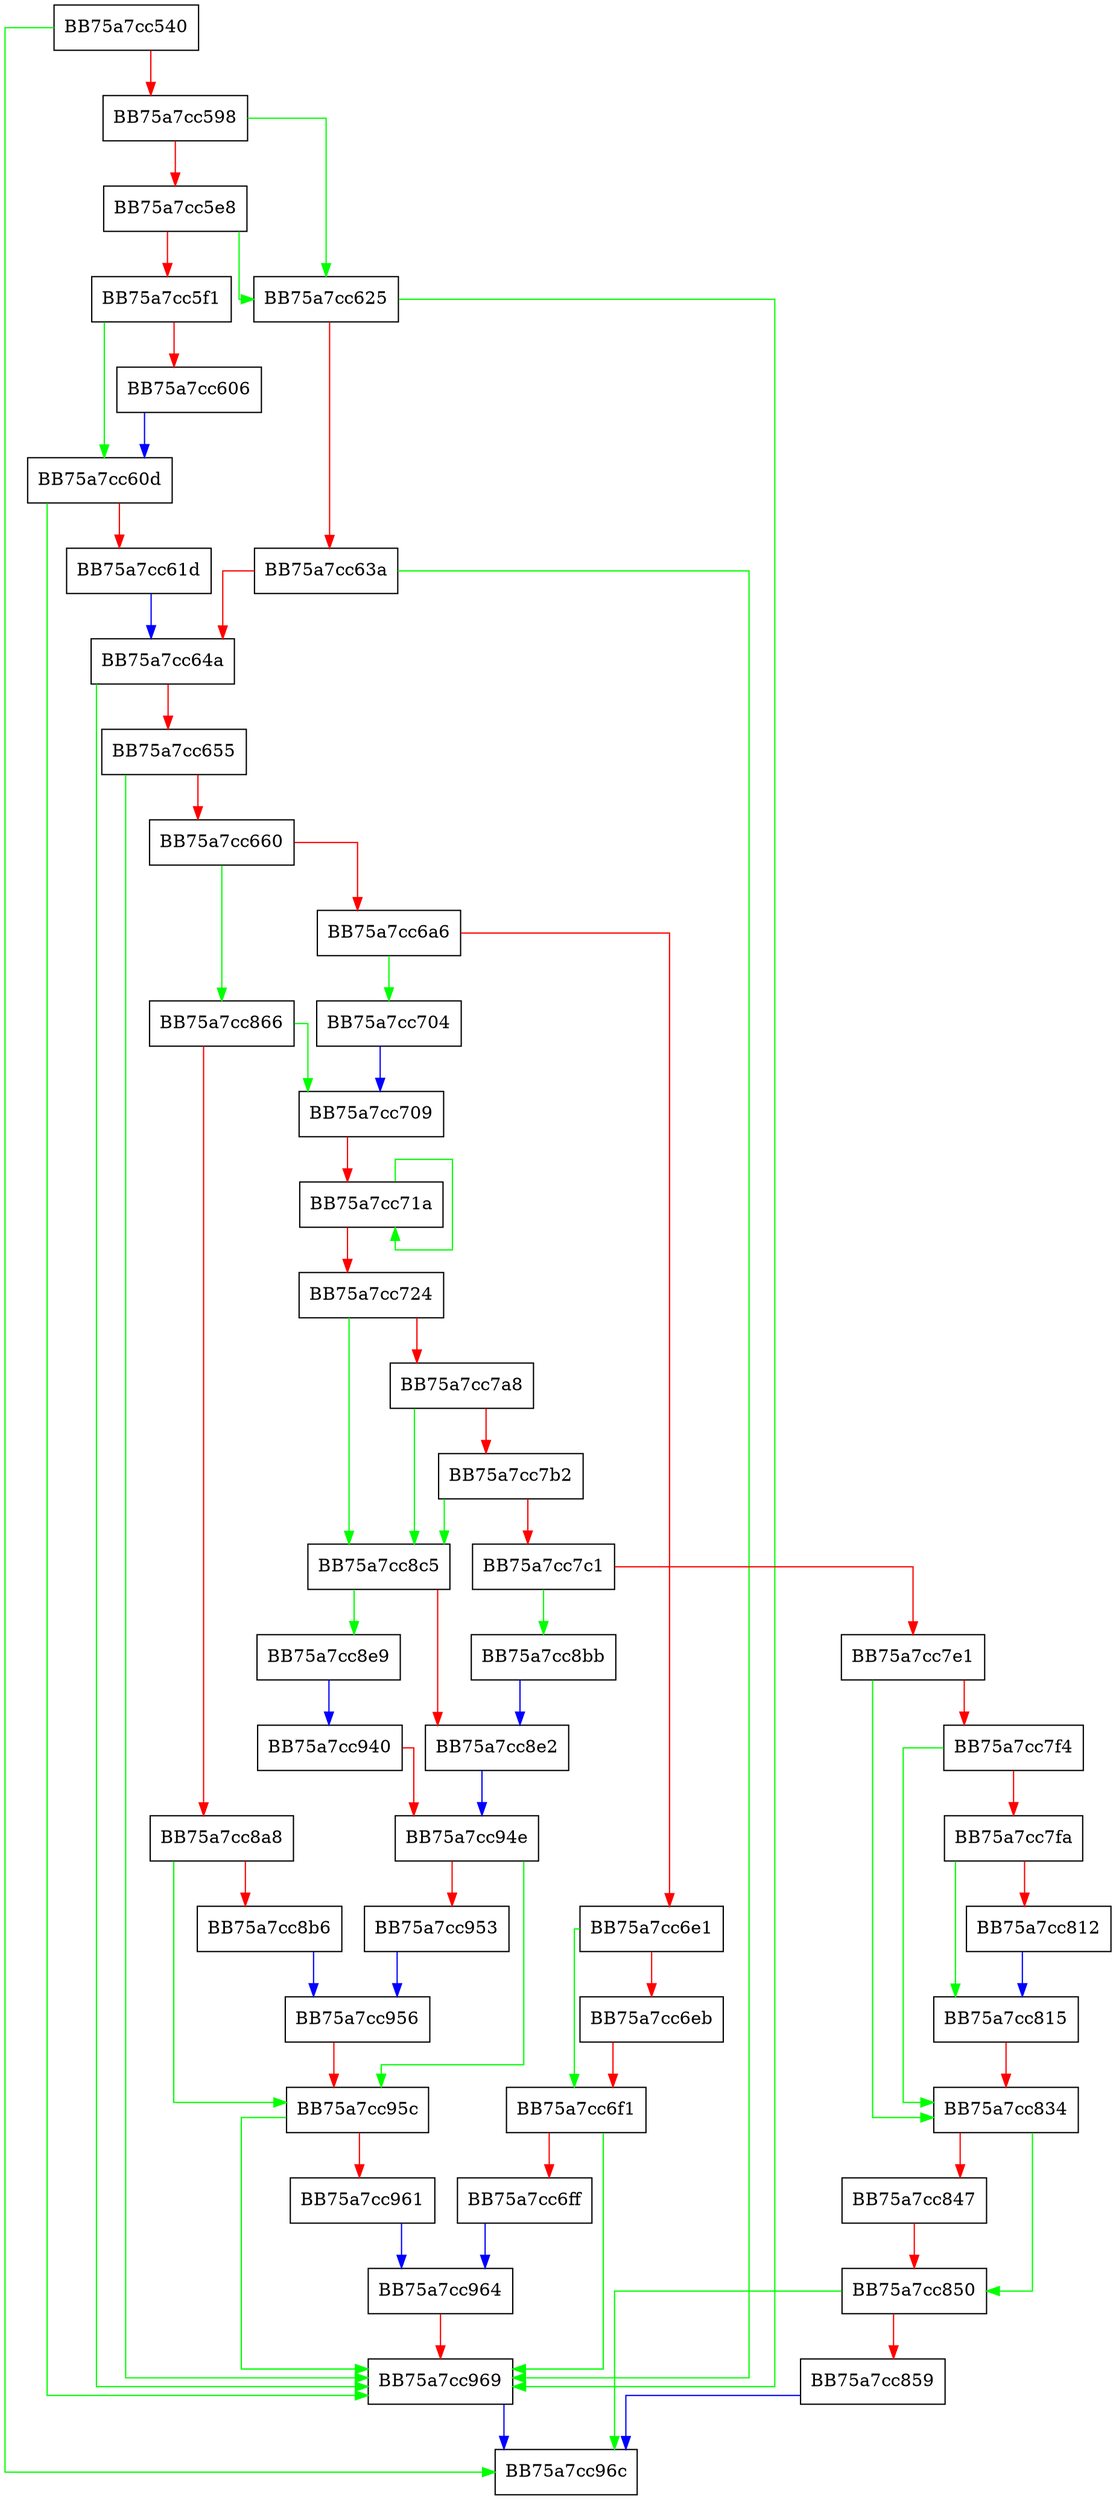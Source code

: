 digraph ShouldReportRule {
  node [shape="box"];
  graph [splines=ortho];
  BB75a7cc540 -> BB75a7cc96c [color="green"];
  BB75a7cc540 -> BB75a7cc598 [color="red"];
  BB75a7cc598 -> BB75a7cc625 [color="green"];
  BB75a7cc598 -> BB75a7cc5e8 [color="red"];
  BB75a7cc5e8 -> BB75a7cc625 [color="green"];
  BB75a7cc5e8 -> BB75a7cc5f1 [color="red"];
  BB75a7cc5f1 -> BB75a7cc60d [color="green"];
  BB75a7cc5f1 -> BB75a7cc606 [color="red"];
  BB75a7cc606 -> BB75a7cc60d [color="blue"];
  BB75a7cc60d -> BB75a7cc969 [color="green"];
  BB75a7cc60d -> BB75a7cc61d [color="red"];
  BB75a7cc61d -> BB75a7cc64a [color="blue"];
  BB75a7cc625 -> BB75a7cc969 [color="green"];
  BB75a7cc625 -> BB75a7cc63a [color="red"];
  BB75a7cc63a -> BB75a7cc969 [color="green"];
  BB75a7cc63a -> BB75a7cc64a [color="red"];
  BB75a7cc64a -> BB75a7cc969 [color="green"];
  BB75a7cc64a -> BB75a7cc655 [color="red"];
  BB75a7cc655 -> BB75a7cc969 [color="green"];
  BB75a7cc655 -> BB75a7cc660 [color="red"];
  BB75a7cc660 -> BB75a7cc866 [color="green"];
  BB75a7cc660 -> BB75a7cc6a6 [color="red"];
  BB75a7cc6a6 -> BB75a7cc704 [color="green"];
  BB75a7cc6a6 -> BB75a7cc6e1 [color="red"];
  BB75a7cc6e1 -> BB75a7cc6f1 [color="green"];
  BB75a7cc6e1 -> BB75a7cc6eb [color="red"];
  BB75a7cc6eb -> BB75a7cc6f1 [color="red"];
  BB75a7cc6f1 -> BB75a7cc969 [color="green"];
  BB75a7cc6f1 -> BB75a7cc6ff [color="red"];
  BB75a7cc6ff -> BB75a7cc964 [color="blue"];
  BB75a7cc704 -> BB75a7cc709 [color="blue"];
  BB75a7cc709 -> BB75a7cc71a [color="red"];
  BB75a7cc71a -> BB75a7cc71a [color="green"];
  BB75a7cc71a -> BB75a7cc724 [color="red"];
  BB75a7cc724 -> BB75a7cc8c5 [color="green"];
  BB75a7cc724 -> BB75a7cc7a8 [color="red"];
  BB75a7cc7a8 -> BB75a7cc8c5 [color="green"];
  BB75a7cc7a8 -> BB75a7cc7b2 [color="red"];
  BB75a7cc7b2 -> BB75a7cc8c5 [color="green"];
  BB75a7cc7b2 -> BB75a7cc7c1 [color="red"];
  BB75a7cc7c1 -> BB75a7cc8bb [color="green"];
  BB75a7cc7c1 -> BB75a7cc7e1 [color="red"];
  BB75a7cc7e1 -> BB75a7cc834 [color="green"];
  BB75a7cc7e1 -> BB75a7cc7f4 [color="red"];
  BB75a7cc7f4 -> BB75a7cc834 [color="green"];
  BB75a7cc7f4 -> BB75a7cc7fa [color="red"];
  BB75a7cc7fa -> BB75a7cc815 [color="green"];
  BB75a7cc7fa -> BB75a7cc812 [color="red"];
  BB75a7cc812 -> BB75a7cc815 [color="blue"];
  BB75a7cc815 -> BB75a7cc834 [color="red"];
  BB75a7cc834 -> BB75a7cc850 [color="green"];
  BB75a7cc834 -> BB75a7cc847 [color="red"];
  BB75a7cc847 -> BB75a7cc850 [color="red"];
  BB75a7cc850 -> BB75a7cc96c [color="green"];
  BB75a7cc850 -> BB75a7cc859 [color="red"];
  BB75a7cc859 -> BB75a7cc96c [color="blue"];
  BB75a7cc866 -> BB75a7cc709 [color="green"];
  BB75a7cc866 -> BB75a7cc8a8 [color="red"];
  BB75a7cc8a8 -> BB75a7cc95c [color="green"];
  BB75a7cc8a8 -> BB75a7cc8b6 [color="red"];
  BB75a7cc8b6 -> BB75a7cc956 [color="blue"];
  BB75a7cc8bb -> BB75a7cc8e2 [color="blue"];
  BB75a7cc8c5 -> BB75a7cc8e9 [color="green"];
  BB75a7cc8c5 -> BB75a7cc8e2 [color="red"];
  BB75a7cc8e2 -> BB75a7cc94e [color="blue"];
  BB75a7cc8e9 -> BB75a7cc940 [color="blue"];
  BB75a7cc940 -> BB75a7cc94e [color="red"];
  BB75a7cc94e -> BB75a7cc95c [color="green"];
  BB75a7cc94e -> BB75a7cc953 [color="red"];
  BB75a7cc953 -> BB75a7cc956 [color="blue"];
  BB75a7cc956 -> BB75a7cc95c [color="red"];
  BB75a7cc95c -> BB75a7cc969 [color="green"];
  BB75a7cc95c -> BB75a7cc961 [color="red"];
  BB75a7cc961 -> BB75a7cc964 [color="blue"];
  BB75a7cc964 -> BB75a7cc969 [color="red"];
  BB75a7cc969 -> BB75a7cc96c [color="blue"];
}